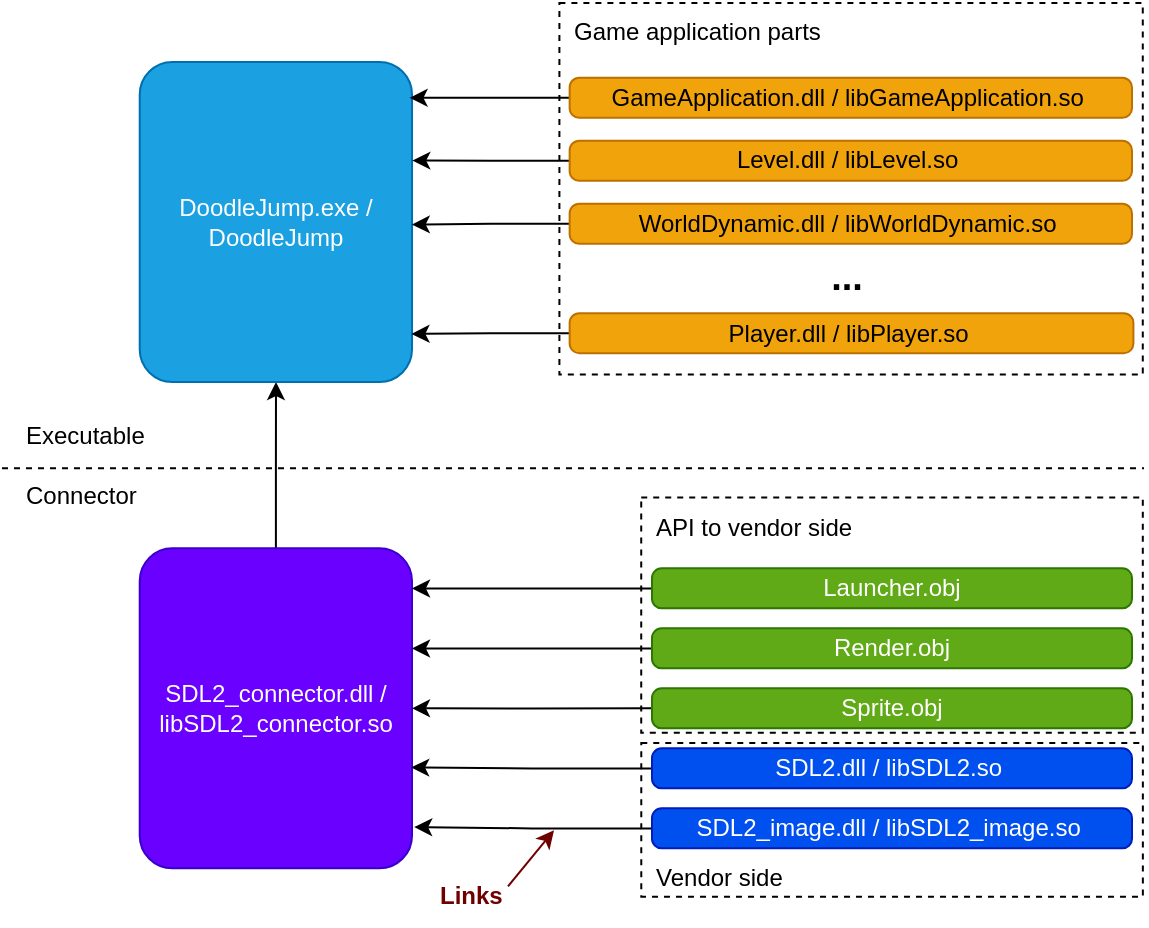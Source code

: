 <mxfile version="21.6.8" type="device">
  <diagram name="Page-1" id="0wIr1SrLyVlCpXQK5fby">
    <mxGraphModel dx="572" dy="331" grid="1" gridSize="5" guides="1" tooltips="1" connect="1" arrows="1" fold="1" page="1" pageScale="1" pageWidth="600" pageHeight="500" math="0" shadow="0">
      <root>
        <mxCell id="0" />
        <mxCell id="1" parent="0" />
        <mxCell id="2pA_zRYxf11vPzjBwzoD-19" value="" style="rounded=0;whiteSpace=wrap;html=1;fillColor=none;dashed=1;" vertex="1" parent="1">
          <mxGeometry x="334.61" y="257.72" width="250.79" height="117.71" as="geometry" />
        </mxCell>
        <mxCell id="2pA_zRYxf11vPzjBwzoD-20" value="API to vendor side" style="text;html=1;strokeColor=none;fillColor=none;align=left;verticalAlign=middle;whiteSpace=wrap;rounded=0;" vertex="1" parent="1">
          <mxGeometry x="339.998" y="257.718" width="120" height="30" as="geometry" />
        </mxCell>
        <mxCell id="2pA_zRYxf11vPzjBwzoD-18" value="" style="rounded=0;whiteSpace=wrap;html=1;fillColor=none;dashed=1;" vertex="1" parent="1">
          <mxGeometry x="334.64" y="380.55" width="250.79" height="76.77" as="geometry" />
        </mxCell>
        <mxCell id="2pA_zRYxf11vPzjBwzoD-25" style="edgeStyle=orthogonalEdgeStyle;rounded=0;orthogonalLoop=1;jettySize=auto;html=1;" edge="1" parent="1" source="2pA_zRYxf11vPzjBwzoD-2" target="2pA_zRYxf11vPzjBwzoD-24">
          <mxGeometry relative="1" as="geometry" />
        </mxCell>
        <mxCell id="2pA_zRYxf11vPzjBwzoD-2" value="SDL2_connector.dll /&lt;br&gt;libSDL2_connector.so" style="rounded=1;whiteSpace=wrap;html=1;arcSize=12;fillColor=#6a00ff;fontColor=#ffffff;strokeColor=#3700CC;" vertex="1" parent="1">
          <mxGeometry x="83.86" y="283.15" width="136.14" height="160" as="geometry" />
        </mxCell>
        <mxCell id="2pA_zRYxf11vPzjBwzoD-6" style="edgeStyle=orthogonalEdgeStyle;rounded=0;orthogonalLoop=1;jettySize=auto;html=1;" edge="1" parent="1" source="2pA_zRYxf11vPzjBwzoD-5" target="2pA_zRYxf11vPzjBwzoD-2">
          <mxGeometry relative="1" as="geometry">
            <Array as="points">
              <mxPoint x="240" y="303.15" />
              <mxPoint x="240" y="303.15" />
            </Array>
          </mxGeometry>
        </mxCell>
        <mxCell id="2pA_zRYxf11vPzjBwzoD-5" value="Launcher.obj" style="rounded=1;whiteSpace=wrap;html=1;arcSize=24;fillColor=#60a917;fontColor=#ffffff;strokeColor=#2D7600;" vertex="1" parent="1">
          <mxGeometry x="340" y="293.15" width="240" height="20" as="geometry" />
        </mxCell>
        <mxCell id="2pA_zRYxf11vPzjBwzoD-9" style="edgeStyle=orthogonalEdgeStyle;rounded=0;orthogonalLoop=1;jettySize=auto;html=1;" edge="1" parent="1" source="2pA_zRYxf11vPzjBwzoD-7">
          <mxGeometry relative="1" as="geometry">
            <mxPoint x="220" y="333.15" as="targetPoint" />
            <Array as="points">
              <mxPoint x="220" y="333.15" />
            </Array>
          </mxGeometry>
        </mxCell>
        <mxCell id="2pA_zRYxf11vPzjBwzoD-7" value="Render.obj" style="rounded=1;whiteSpace=wrap;html=1;arcSize=24;fillColor=#60a917;fontColor=#ffffff;strokeColor=#2D7600;" vertex="1" parent="1">
          <mxGeometry x="340" y="323.15" width="240" height="20" as="geometry" />
        </mxCell>
        <mxCell id="2pA_zRYxf11vPzjBwzoD-11" style="edgeStyle=orthogonalEdgeStyle;rounded=0;orthogonalLoop=1;jettySize=auto;html=1;exitX=0;exitY=0.5;exitDx=0;exitDy=0;" edge="1" parent="1" source="2pA_zRYxf11vPzjBwzoD-10">
          <mxGeometry relative="1" as="geometry">
            <mxPoint x="337" y="363.15" as="sourcePoint" />
            <mxPoint x="220" y="363.15" as="targetPoint" />
          </mxGeometry>
        </mxCell>
        <mxCell id="2pA_zRYxf11vPzjBwzoD-10" value="Sprite.obj" style="rounded=1;whiteSpace=wrap;html=1;arcSize=24;fillColor=#60a917;fontColor=#ffffff;strokeColor=#2D7600;" vertex="1" parent="1">
          <mxGeometry x="340" y="353.15" width="240" height="20" as="geometry" />
        </mxCell>
        <mxCell id="2pA_zRYxf11vPzjBwzoD-14" style="edgeStyle=orthogonalEdgeStyle;rounded=0;orthogonalLoop=1;jettySize=auto;html=1;entryX=0.997;entryY=0.685;entryDx=0;entryDy=0;entryPerimeter=0;" edge="1" parent="1" source="2pA_zRYxf11vPzjBwzoD-12" target="2pA_zRYxf11vPzjBwzoD-2">
          <mxGeometry relative="1" as="geometry" />
        </mxCell>
        <mxCell id="2pA_zRYxf11vPzjBwzoD-12" value="SDL2.dll / libSDL2.so&amp;nbsp;" style="rounded=1;whiteSpace=wrap;html=1;arcSize=24;fillColor=#0050ef;fontColor=#ffffff;strokeColor=#001DBC;" vertex="1" parent="1">
          <mxGeometry x="340" y="383.15" width="240" height="20" as="geometry" />
        </mxCell>
        <mxCell id="2pA_zRYxf11vPzjBwzoD-15" style="edgeStyle=orthogonalEdgeStyle;rounded=0;orthogonalLoop=1;jettySize=auto;html=1;entryX=1.008;entryY=0.871;entryDx=0;entryDy=0;entryPerimeter=0;" edge="1" parent="1" source="2pA_zRYxf11vPzjBwzoD-13" target="2pA_zRYxf11vPzjBwzoD-2">
          <mxGeometry relative="1" as="geometry" />
        </mxCell>
        <mxCell id="2pA_zRYxf11vPzjBwzoD-13" value="SDL2_image.dll / libSDL2_image.so&amp;nbsp;" style="rounded=1;whiteSpace=wrap;html=1;arcSize=24;fillColor=#0050ef;fontColor=#ffffff;strokeColor=#001DBC;" vertex="1" parent="1">
          <mxGeometry x="340" y="413.15" width="240" height="20" as="geometry" />
        </mxCell>
        <mxCell id="2pA_zRYxf11vPzjBwzoD-16" value="" style="endArrow=none;dashed=1;html=1;rounded=0;" edge="1" parent="1">
          <mxGeometry width="50" height="50" relative="1" as="geometry">
            <mxPoint x="15" y="243.15" as="sourcePoint" />
            <mxPoint x="586" y="243.15" as="targetPoint" />
          </mxGeometry>
        </mxCell>
        <mxCell id="2pA_zRYxf11vPzjBwzoD-17" value="Vendor side" style="text;html=1;strokeColor=none;fillColor=none;align=left;verticalAlign=middle;whiteSpace=wrap;rounded=0;" vertex="1" parent="1">
          <mxGeometry x="340" y="433.15" width="120" height="30" as="geometry" />
        </mxCell>
        <mxCell id="2pA_zRYxf11vPzjBwzoD-21" value="Connector" style="text;html=1;strokeColor=none;fillColor=none;align=left;verticalAlign=middle;whiteSpace=wrap;rounded=0;" vertex="1" parent="1">
          <mxGeometry x="24.806" y="242.366" width="120" height="30" as="geometry" />
        </mxCell>
        <mxCell id="2pA_zRYxf11vPzjBwzoD-22" value="" style="endArrow=classic;html=1;rounded=0;fillColor=#a20025;strokeColor=#6F0000;" edge="1" parent="1">
          <mxGeometry width="50" height="50" relative="1" as="geometry">
            <mxPoint x="268" y="452.15" as="sourcePoint" />
            <mxPoint x="291" y="424.15" as="targetPoint" />
          </mxGeometry>
        </mxCell>
        <mxCell id="2pA_zRYxf11vPzjBwzoD-23" value="&lt;b&gt;&lt;font color=&quot;#6f0000&quot;&gt;Links&lt;/font&gt;&lt;/b&gt;" style="text;html=1;strokeColor=none;fillColor=none;align=left;verticalAlign=middle;whiteSpace=wrap;rounded=0;" vertex="1" parent="1">
          <mxGeometry x="232.28" y="441.97" width="40.95" height="30" as="geometry" />
        </mxCell>
        <mxCell id="2pA_zRYxf11vPzjBwzoD-24" value="DoodleJump.exe /&lt;br&gt;DoodleJump" style="rounded=1;whiteSpace=wrap;html=1;arcSize=12;fillColor=#1ba1e2;fontColor=#ffffff;strokeColor=#006EAF;" vertex="1" parent="1">
          <mxGeometry x="83.86" y="40" width="136.15" height="160" as="geometry" />
        </mxCell>
        <mxCell id="2pA_zRYxf11vPzjBwzoD-26" value="" style="rounded=0;whiteSpace=wrap;html=1;fillColor=none;dashed=1;" vertex="1" parent="1">
          <mxGeometry x="293.7" y="10.47" width="291.69" height="185.83" as="geometry" />
        </mxCell>
        <mxCell id="2pA_zRYxf11vPzjBwzoD-41" style="edgeStyle=orthogonalEdgeStyle;rounded=0;orthogonalLoop=1;jettySize=auto;html=1;entryX=0.991;entryY=0.112;entryDx=0;entryDy=0;entryPerimeter=0;" edge="1" parent="1" source="2pA_zRYxf11vPzjBwzoD-27" target="2pA_zRYxf11vPzjBwzoD-24">
          <mxGeometry relative="1" as="geometry">
            <mxPoint x="255" y="65" as="targetPoint" />
          </mxGeometry>
        </mxCell>
        <mxCell id="2pA_zRYxf11vPzjBwzoD-27" value="GameApplication.dll / libGameApplication.so&amp;nbsp;" style="rounded=1;whiteSpace=wrap;html=1;arcSize=24;fillColor=#f0a30a;fontColor=#000000;strokeColor=#BD7000;" vertex="1" parent="1">
          <mxGeometry x="298.82" y="47.87" width="281.17" height="20" as="geometry" />
        </mxCell>
        <mxCell id="2pA_zRYxf11vPzjBwzoD-43" style="edgeStyle=orthogonalEdgeStyle;rounded=0;orthogonalLoop=1;jettySize=auto;html=1;entryX=1.001;entryY=0.308;entryDx=0;entryDy=0;entryPerimeter=0;" edge="1" parent="1" source="2pA_zRYxf11vPzjBwzoD-28" target="2pA_zRYxf11vPzjBwzoD-24">
          <mxGeometry relative="1" as="geometry">
            <mxPoint x="250" y="80" as="targetPoint" />
          </mxGeometry>
        </mxCell>
        <mxCell id="2pA_zRYxf11vPzjBwzoD-28" value="Level.dll / libLevel.so&amp;nbsp;" style="rounded=1;whiteSpace=wrap;html=1;arcSize=24;fillColor=#f0a30a;fontColor=#000000;strokeColor=#BD7000;" vertex="1" parent="1">
          <mxGeometry x="298.82" y="79.37" width="281.17" height="20" as="geometry" />
        </mxCell>
        <mxCell id="2pA_zRYxf11vPzjBwzoD-44" style="edgeStyle=orthogonalEdgeStyle;rounded=0;orthogonalLoop=1;jettySize=auto;html=1;entryX=0.999;entryY=0.508;entryDx=0;entryDy=0;entryPerimeter=0;" edge="1" parent="1" source="2pA_zRYxf11vPzjBwzoD-29" target="2pA_zRYxf11vPzjBwzoD-24">
          <mxGeometry relative="1" as="geometry">
            <mxPoint x="230" y="130" as="targetPoint" />
          </mxGeometry>
        </mxCell>
        <mxCell id="2pA_zRYxf11vPzjBwzoD-29" value="WorldDynamic.dll / libWorldDynamic.so&amp;nbsp;" style="rounded=1;whiteSpace=wrap;html=1;arcSize=24;fillColor=#f0a30a;fontColor=#000000;strokeColor=#BD7000;" vertex="1" parent="1">
          <mxGeometry x="298.82" y="110.87" width="281.17" height="20" as="geometry" />
        </mxCell>
        <mxCell id="2pA_zRYxf11vPzjBwzoD-30" value="Game application parts" style="text;html=1;strokeColor=none;fillColor=none;align=left;verticalAlign=middle;whiteSpace=wrap;rounded=0;" vertex="1" parent="1">
          <mxGeometry x="298.82" y="10" width="227.95" height="30" as="geometry" />
        </mxCell>
        <mxCell id="2pA_zRYxf11vPzjBwzoD-31" value="Executable" style="text;html=1;strokeColor=none;fillColor=none;align=left;verticalAlign=middle;whiteSpace=wrap;rounded=0;" vertex="1" parent="1">
          <mxGeometry x="24.809" y="212.369" width="120" height="30" as="geometry" />
        </mxCell>
        <mxCell id="2pA_zRYxf11vPzjBwzoD-34" value="&lt;b&gt;&lt;font style=&quot;font-size: 19px;&quot;&gt;...&lt;/font&gt;&lt;/b&gt;" style="text;html=1;strokeColor=none;fillColor=none;align=center;verticalAlign=middle;whiteSpace=wrap;rounded=0;" vertex="1" parent="1">
          <mxGeometry x="293.7" y="129.76" width="287.01" height="35.83" as="geometry" />
        </mxCell>
        <mxCell id="2pA_zRYxf11vPzjBwzoD-45" style="edgeStyle=orthogonalEdgeStyle;rounded=0;orthogonalLoop=1;jettySize=auto;html=1;entryX=0.998;entryY=0.85;entryDx=0;entryDy=0;entryPerimeter=0;" edge="1" parent="1" source="2pA_zRYxf11vPzjBwzoD-40" target="2pA_zRYxf11vPzjBwzoD-24">
          <mxGeometry relative="1" as="geometry">
            <mxPoint x="250" y="175" as="targetPoint" />
          </mxGeometry>
        </mxCell>
        <mxCell id="2pA_zRYxf11vPzjBwzoD-40" value="Player.dll / libPlayer.so&amp;nbsp;" style="rounded=1;whiteSpace=wrap;html=1;arcSize=24;fillColor=#f0a30a;fontColor=#000000;strokeColor=#BD7000;" vertex="1" parent="1">
          <mxGeometry x="298.82" y="165.59" width="281.89" height="20" as="geometry" />
        </mxCell>
      </root>
    </mxGraphModel>
  </diagram>
</mxfile>
